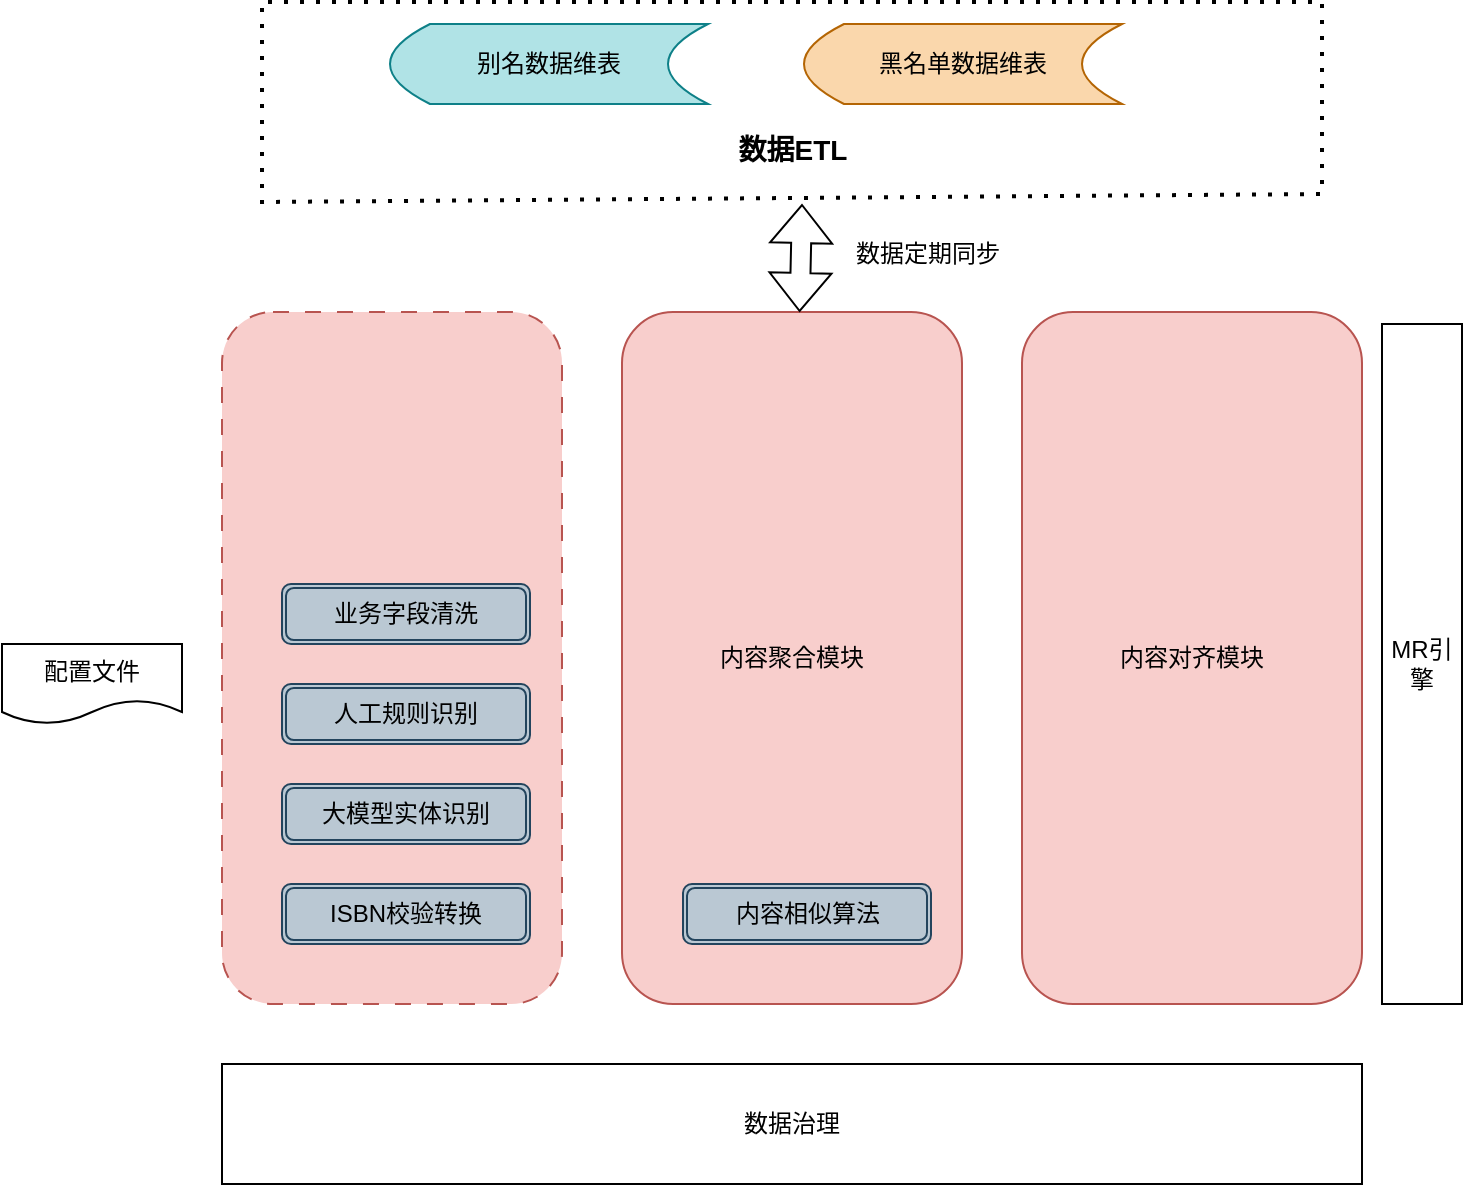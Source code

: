 <mxfile version="24.7.6">
  <diagram id="C5RBs43oDa-KdzZeNtuy" name="Page-1">
    <mxGraphModel dx="1050" dy="530" grid="1" gridSize="10" guides="1" tooltips="1" connect="1" arrows="1" fold="1" page="1" pageScale="1" pageWidth="827" pageHeight="1169" math="0" shadow="0">
      <root>
        <mxCell id="WIyWlLk6GJQsqaUBKTNV-0" />
        <mxCell id="WIyWlLk6GJQsqaUBKTNV-1" parent="WIyWlLk6GJQsqaUBKTNV-0" />
        <mxCell id="A_inkFMGVLm-Xrk6xAE0-0" value="" style="rounded=1;whiteSpace=wrap;html=1;fillColor=#f8cecc;strokeColor=#b85450;dashed=1;dashPattern=8 8;align=right;" vertex="1" parent="WIyWlLk6GJQsqaUBKTNV-1">
          <mxGeometry x="120" y="174" width="170" height="346" as="geometry" />
        </mxCell>
        <mxCell id="A_inkFMGVLm-Xrk6xAE0-1" value="内容聚合模块" style="rounded=1;whiteSpace=wrap;html=1;fillColor=#f8cecc;strokeColor=#b85450;" vertex="1" parent="WIyWlLk6GJQsqaUBKTNV-1">
          <mxGeometry x="320" y="174" width="170" height="346" as="geometry" />
        </mxCell>
        <mxCell id="A_inkFMGVLm-Xrk6xAE0-2" value="内容对齐模块" style="rounded=1;whiteSpace=wrap;html=1;fillColor=#f8cecc;strokeColor=#b85450;" vertex="1" parent="WIyWlLk6GJQsqaUBKTNV-1">
          <mxGeometry x="520" y="174" width="170" height="346" as="geometry" />
        </mxCell>
        <mxCell id="A_inkFMGVLm-Xrk6xAE0-3" value="别名数据维表" style="shape=dataStorage;whiteSpace=wrap;html=1;fixedSize=1;fillColor=#b0e3e6;strokeColor=#0e8088;" vertex="1" parent="WIyWlLk6GJQsqaUBKTNV-1">
          <mxGeometry x="204" y="30" width="159" height="40" as="geometry" />
        </mxCell>
        <mxCell id="A_inkFMGVLm-Xrk6xAE0-5" value="&lt;font style=&quot;font-size: 14px;&quot;&gt;数据ETL&lt;/font&gt;" style="text;strokeColor=none;fillColor=none;html=1;fontSize=24;fontStyle=1;verticalAlign=middle;align=center;" vertex="1" parent="WIyWlLk6GJQsqaUBKTNV-1">
          <mxGeometry x="350.5" y="80" width="109" height="20" as="geometry" />
        </mxCell>
        <mxCell id="A_inkFMGVLm-Xrk6xAE0-6" value="黑名单数据维表" style="shape=dataStorage;whiteSpace=wrap;html=1;fixedSize=1;fillColor=#fad7ac;strokeColor=#b46504;" vertex="1" parent="WIyWlLk6GJQsqaUBKTNV-1">
          <mxGeometry x="411" y="30" width="159" height="40" as="geometry" />
        </mxCell>
        <mxCell id="A_inkFMGVLm-Xrk6xAE0-7" value="" style="endArrow=none;dashed=1;html=1;dashPattern=1 3;strokeWidth=2;rounded=0;" edge="1" parent="WIyWlLk6GJQsqaUBKTNV-1">
          <mxGeometry width="50" height="50" relative="1" as="geometry">
            <mxPoint x="140" y="120" as="sourcePoint" />
            <mxPoint x="670" y="19" as="targetPoint" />
            <Array as="points">
              <mxPoint x="140" y="19" />
            </Array>
          </mxGeometry>
        </mxCell>
        <mxCell id="A_inkFMGVLm-Xrk6xAE0-8" value="" style="endArrow=none;dashed=1;html=1;dashPattern=1 3;strokeWidth=2;rounded=0;" edge="1" parent="WIyWlLk6GJQsqaUBKTNV-1">
          <mxGeometry width="50" height="50" relative="1" as="geometry">
            <mxPoint x="670" y="20" as="sourcePoint" />
            <mxPoint x="140" y="119" as="targetPoint" />
            <Array as="points">
              <mxPoint x="670" y="115" />
            </Array>
          </mxGeometry>
        </mxCell>
        <mxCell id="A_inkFMGVLm-Xrk6xAE0-10" value="" style="shape=flexArrow;endArrow=classic;startArrow=classic;html=1;rounded=0;" edge="1" parent="WIyWlLk6GJQsqaUBKTNV-1" target="A_inkFMGVLm-Xrk6xAE0-1">
          <mxGeometry width="100" height="100" relative="1" as="geometry">
            <mxPoint x="410" y="120" as="sourcePoint" />
            <mxPoint x="460" y="230" as="targetPoint" />
          </mxGeometry>
        </mxCell>
        <mxCell id="A_inkFMGVLm-Xrk6xAE0-11" value="数据定期同步" style="text;html=1;align=center;verticalAlign=middle;whiteSpace=wrap;rounded=0;" vertex="1" parent="WIyWlLk6GJQsqaUBKTNV-1">
          <mxGeometry x="436" y="130" width="74" height="30" as="geometry" />
        </mxCell>
        <mxCell id="A_inkFMGVLm-Xrk6xAE0-13" value="配置文件" style="shape=document;whiteSpace=wrap;html=1;boundedLbl=1;" vertex="1" parent="WIyWlLk6GJQsqaUBKTNV-1">
          <mxGeometry x="10" y="340" width="90" height="40" as="geometry" />
        </mxCell>
        <mxCell id="A_inkFMGVLm-Xrk6xAE0-14" value="ISBN校验转换" style="shape=ext;double=1;rounded=1;whiteSpace=wrap;html=1;fillColor=#bac8d3;strokeColor=#23445d;glass=0;shadow=0;" vertex="1" parent="WIyWlLk6GJQsqaUBKTNV-1">
          <mxGeometry x="150" y="460" width="124" height="30" as="geometry" />
        </mxCell>
        <mxCell id="A_inkFMGVLm-Xrk6xAE0-15" value="内容相似算法" style="shape=ext;double=1;rounded=1;whiteSpace=wrap;html=1;fillColor=#bac8d3;strokeColor=#23445d;glass=0;shadow=0;" vertex="1" parent="WIyWlLk6GJQsqaUBKTNV-1">
          <mxGeometry x="350.5" y="460" width="124" height="30" as="geometry" />
        </mxCell>
        <mxCell id="A_inkFMGVLm-Xrk6xAE0-16" value="大模型实体识别" style="shape=ext;double=1;rounded=1;whiteSpace=wrap;html=1;fillColor=#bac8d3;strokeColor=#23445d;glass=0;shadow=0;" vertex="1" parent="WIyWlLk6GJQsqaUBKTNV-1">
          <mxGeometry x="150" y="410" width="124" height="30" as="geometry" />
        </mxCell>
        <mxCell id="A_inkFMGVLm-Xrk6xAE0-17" value="人工规则识别" style="shape=ext;double=1;rounded=1;whiteSpace=wrap;html=1;fillColor=#bac8d3;strokeColor=#23445d;glass=0;shadow=0;" vertex="1" parent="WIyWlLk6GJQsqaUBKTNV-1">
          <mxGeometry x="150" y="360" width="124" height="30" as="geometry" />
        </mxCell>
        <mxCell id="A_inkFMGVLm-Xrk6xAE0-18" value="业务字段清洗" style="shape=ext;double=1;rounded=1;whiteSpace=wrap;html=1;fillColor=#bac8d3;strokeColor=#23445d;glass=0;shadow=0;" vertex="1" parent="WIyWlLk6GJQsqaUBKTNV-1">
          <mxGeometry x="150" y="310" width="124" height="30" as="geometry" />
        </mxCell>
        <mxCell id="A_inkFMGVLm-Xrk6xAE0-19" value="数据治理" style="rounded=0;whiteSpace=wrap;html=1;" vertex="1" parent="WIyWlLk6GJQsqaUBKTNV-1">
          <mxGeometry x="120" y="550" width="570" height="60" as="geometry" />
        </mxCell>
        <mxCell id="A_inkFMGVLm-Xrk6xAE0-20" value="MR引擎" style="rounded=0;whiteSpace=wrap;html=1;" vertex="1" parent="WIyWlLk6GJQsqaUBKTNV-1">
          <mxGeometry x="700" y="180" width="40" height="340" as="geometry" />
        </mxCell>
      </root>
    </mxGraphModel>
  </diagram>
</mxfile>
